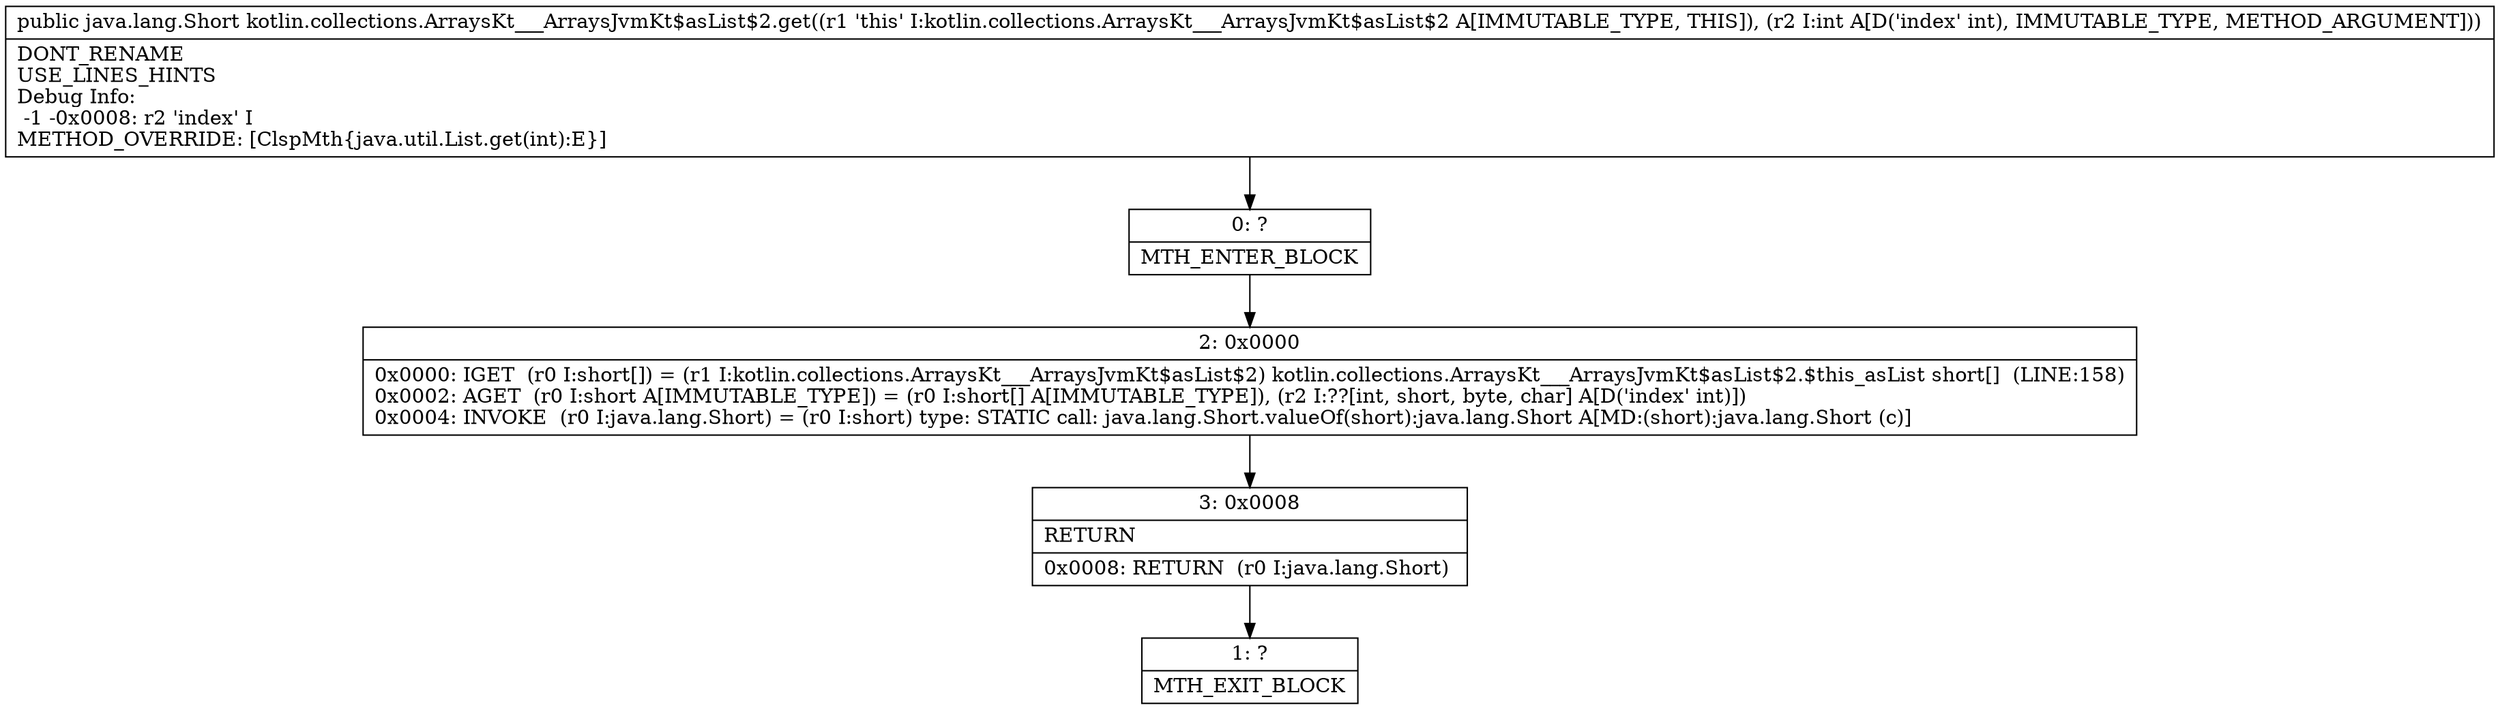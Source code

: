 digraph "CFG forkotlin.collections.ArraysKt___ArraysJvmKt$asList$2.get(I)Ljava\/lang\/Short;" {
Node_0 [shape=record,label="{0\:\ ?|MTH_ENTER_BLOCK\l}"];
Node_2 [shape=record,label="{2\:\ 0x0000|0x0000: IGET  (r0 I:short[]) = (r1 I:kotlin.collections.ArraysKt___ArraysJvmKt$asList$2) kotlin.collections.ArraysKt___ArraysJvmKt$asList$2.$this_asList short[]  (LINE:158)\l0x0002: AGET  (r0 I:short A[IMMUTABLE_TYPE]) = (r0 I:short[] A[IMMUTABLE_TYPE]), (r2 I:??[int, short, byte, char] A[D('index' int)]) \l0x0004: INVOKE  (r0 I:java.lang.Short) = (r0 I:short) type: STATIC call: java.lang.Short.valueOf(short):java.lang.Short A[MD:(short):java.lang.Short (c)]\l}"];
Node_3 [shape=record,label="{3\:\ 0x0008|RETURN\l|0x0008: RETURN  (r0 I:java.lang.Short) \l}"];
Node_1 [shape=record,label="{1\:\ ?|MTH_EXIT_BLOCK\l}"];
MethodNode[shape=record,label="{public java.lang.Short kotlin.collections.ArraysKt___ArraysJvmKt$asList$2.get((r1 'this' I:kotlin.collections.ArraysKt___ArraysJvmKt$asList$2 A[IMMUTABLE_TYPE, THIS]), (r2 I:int A[D('index' int), IMMUTABLE_TYPE, METHOD_ARGUMENT]))  | DONT_RENAME\lUSE_LINES_HINTS\lDebug Info:\l  \-1 \-0x0008: r2 'index' I\lMETHOD_OVERRIDE: [ClspMth\{java.util.List.get(int):E\}]\l}"];
MethodNode -> Node_0;Node_0 -> Node_2;
Node_2 -> Node_3;
Node_3 -> Node_1;
}

